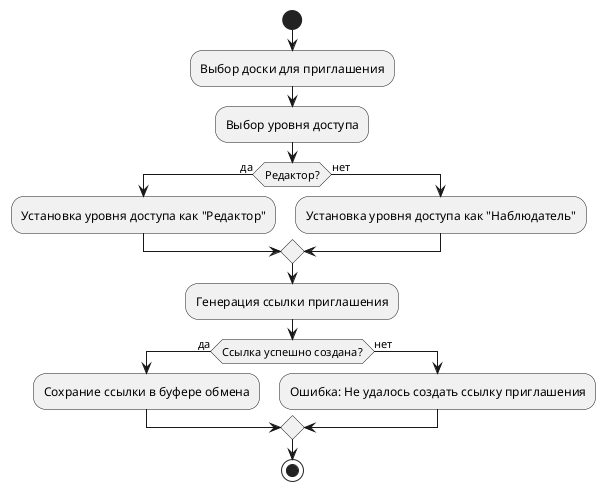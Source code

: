 @startuml InviteAD
start
:Выбор доски для приглашения;
:Выбор уровня доступа;
if (Редактор?) then (да)
    :Установка уровня доступа как "Редактор";
else (нет)
    :Установка уровня доступа как "Наблюдатель";
endif

:Генерация ссылки приглашения;

if (Ссылка успешно создана?) then (да)
    :Сохрание ссылки в буфере обмена;
else (нет)
    :Ошибка: Не удалось создать ссылку приглашения;
endif

stop
@enduml
